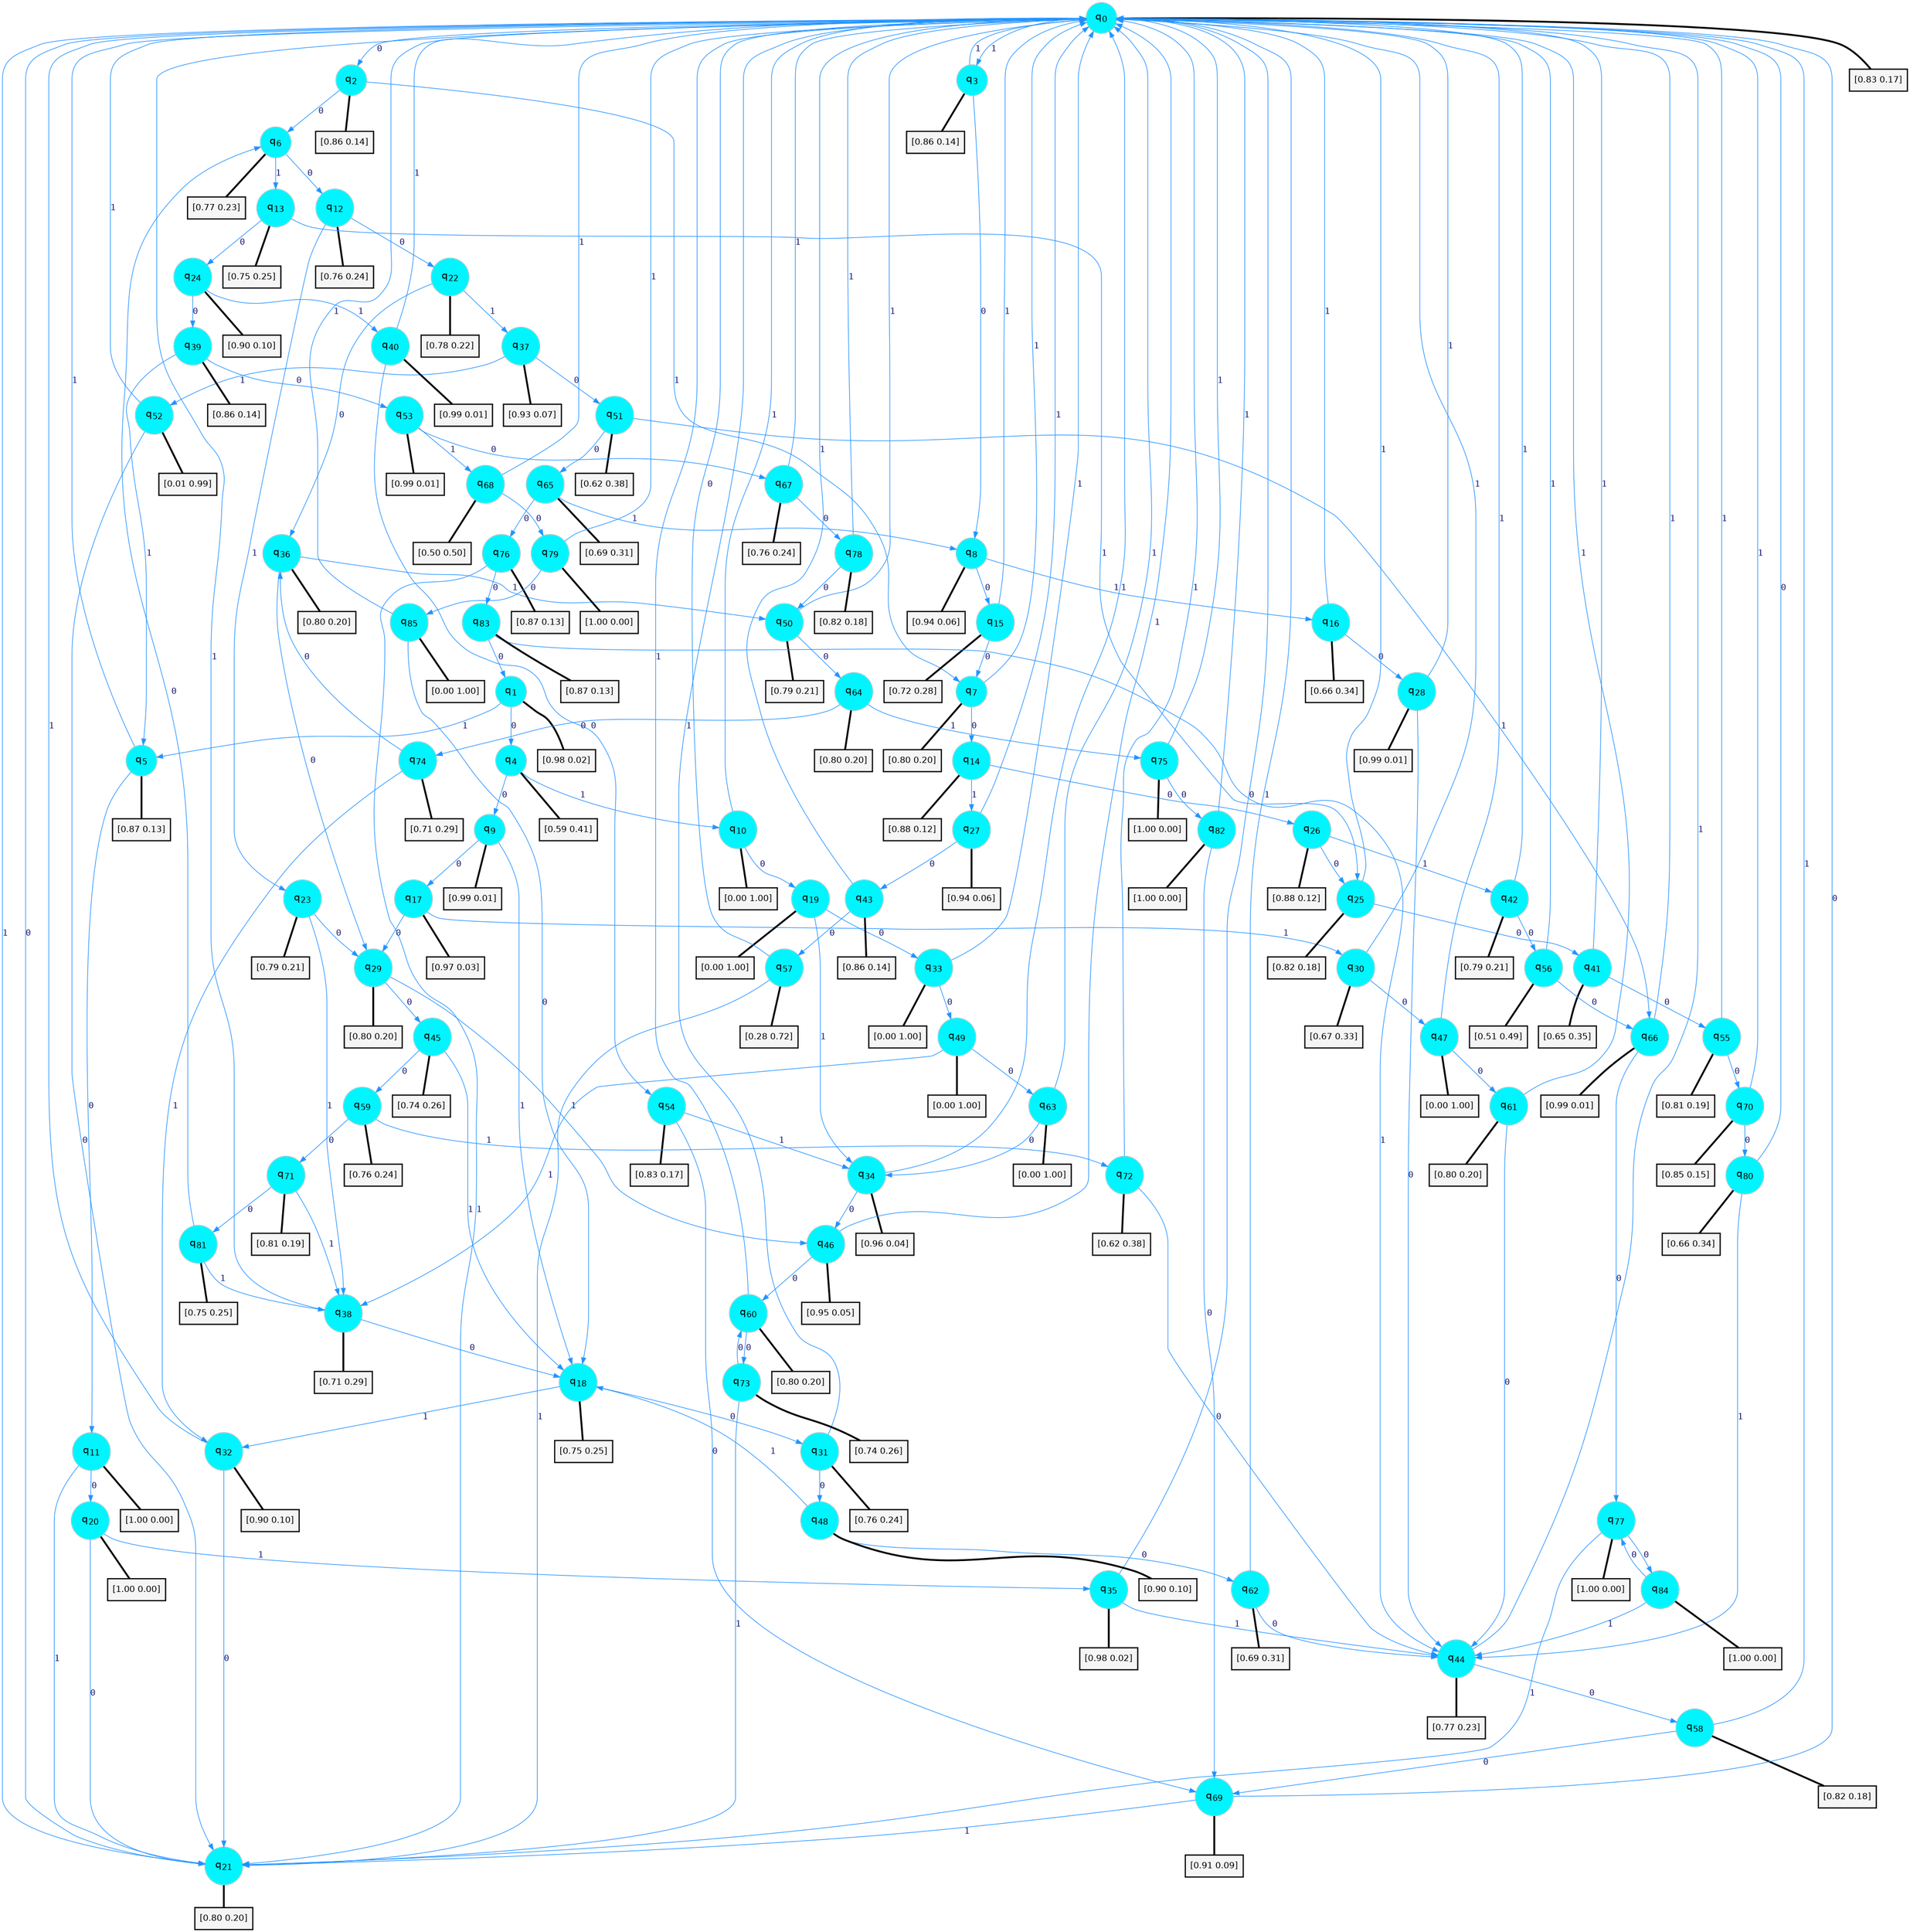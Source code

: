digraph G {
graph [
bgcolor=transparent, dpi=300, rankdir=TD, size="40,25"];
node [
color=gray, fillcolor=turquoise1, fontcolor=black, fontname=Helvetica, fontsize=16, fontweight=bold, shape=circle, style=filled];
edge [
arrowsize=1, color=dodgerblue1, fontcolor=midnightblue, fontname=courier, fontweight=bold, penwidth=1, style=solid, weight=20];
0[label=<q<SUB>0</SUB>>];
1[label=<q<SUB>1</SUB>>];
2[label=<q<SUB>2</SUB>>];
3[label=<q<SUB>3</SUB>>];
4[label=<q<SUB>4</SUB>>];
5[label=<q<SUB>5</SUB>>];
6[label=<q<SUB>6</SUB>>];
7[label=<q<SUB>7</SUB>>];
8[label=<q<SUB>8</SUB>>];
9[label=<q<SUB>9</SUB>>];
10[label=<q<SUB>10</SUB>>];
11[label=<q<SUB>11</SUB>>];
12[label=<q<SUB>12</SUB>>];
13[label=<q<SUB>13</SUB>>];
14[label=<q<SUB>14</SUB>>];
15[label=<q<SUB>15</SUB>>];
16[label=<q<SUB>16</SUB>>];
17[label=<q<SUB>17</SUB>>];
18[label=<q<SUB>18</SUB>>];
19[label=<q<SUB>19</SUB>>];
20[label=<q<SUB>20</SUB>>];
21[label=<q<SUB>21</SUB>>];
22[label=<q<SUB>22</SUB>>];
23[label=<q<SUB>23</SUB>>];
24[label=<q<SUB>24</SUB>>];
25[label=<q<SUB>25</SUB>>];
26[label=<q<SUB>26</SUB>>];
27[label=<q<SUB>27</SUB>>];
28[label=<q<SUB>28</SUB>>];
29[label=<q<SUB>29</SUB>>];
30[label=<q<SUB>30</SUB>>];
31[label=<q<SUB>31</SUB>>];
32[label=<q<SUB>32</SUB>>];
33[label=<q<SUB>33</SUB>>];
34[label=<q<SUB>34</SUB>>];
35[label=<q<SUB>35</SUB>>];
36[label=<q<SUB>36</SUB>>];
37[label=<q<SUB>37</SUB>>];
38[label=<q<SUB>38</SUB>>];
39[label=<q<SUB>39</SUB>>];
40[label=<q<SUB>40</SUB>>];
41[label=<q<SUB>41</SUB>>];
42[label=<q<SUB>42</SUB>>];
43[label=<q<SUB>43</SUB>>];
44[label=<q<SUB>44</SUB>>];
45[label=<q<SUB>45</SUB>>];
46[label=<q<SUB>46</SUB>>];
47[label=<q<SUB>47</SUB>>];
48[label=<q<SUB>48</SUB>>];
49[label=<q<SUB>49</SUB>>];
50[label=<q<SUB>50</SUB>>];
51[label=<q<SUB>51</SUB>>];
52[label=<q<SUB>52</SUB>>];
53[label=<q<SUB>53</SUB>>];
54[label=<q<SUB>54</SUB>>];
55[label=<q<SUB>55</SUB>>];
56[label=<q<SUB>56</SUB>>];
57[label=<q<SUB>57</SUB>>];
58[label=<q<SUB>58</SUB>>];
59[label=<q<SUB>59</SUB>>];
60[label=<q<SUB>60</SUB>>];
61[label=<q<SUB>61</SUB>>];
62[label=<q<SUB>62</SUB>>];
63[label=<q<SUB>63</SUB>>];
64[label=<q<SUB>64</SUB>>];
65[label=<q<SUB>65</SUB>>];
66[label=<q<SUB>66</SUB>>];
67[label=<q<SUB>67</SUB>>];
68[label=<q<SUB>68</SUB>>];
69[label=<q<SUB>69</SUB>>];
70[label=<q<SUB>70</SUB>>];
71[label=<q<SUB>71</SUB>>];
72[label=<q<SUB>72</SUB>>];
73[label=<q<SUB>73</SUB>>];
74[label=<q<SUB>74</SUB>>];
75[label=<q<SUB>75</SUB>>];
76[label=<q<SUB>76</SUB>>];
77[label=<q<SUB>77</SUB>>];
78[label=<q<SUB>78</SUB>>];
79[label=<q<SUB>79</SUB>>];
80[label=<q<SUB>80</SUB>>];
81[label=<q<SUB>81</SUB>>];
82[label=<q<SUB>82</SUB>>];
83[label=<q<SUB>83</SUB>>];
84[label=<q<SUB>84</SUB>>];
85[label=<q<SUB>85</SUB>>];
86[label="[0.83 0.17]", shape=box,fontcolor=black, fontname=Helvetica, fontsize=14, penwidth=2, fillcolor=whitesmoke,color=black];
87[label="[0.98 0.02]", shape=box,fontcolor=black, fontname=Helvetica, fontsize=14, penwidth=2, fillcolor=whitesmoke,color=black];
88[label="[0.86 0.14]", shape=box,fontcolor=black, fontname=Helvetica, fontsize=14, penwidth=2, fillcolor=whitesmoke,color=black];
89[label="[0.86 0.14]", shape=box,fontcolor=black, fontname=Helvetica, fontsize=14, penwidth=2, fillcolor=whitesmoke,color=black];
90[label="[0.59 0.41]", shape=box,fontcolor=black, fontname=Helvetica, fontsize=14, penwidth=2, fillcolor=whitesmoke,color=black];
91[label="[0.87 0.13]", shape=box,fontcolor=black, fontname=Helvetica, fontsize=14, penwidth=2, fillcolor=whitesmoke,color=black];
92[label="[0.77 0.23]", shape=box,fontcolor=black, fontname=Helvetica, fontsize=14, penwidth=2, fillcolor=whitesmoke,color=black];
93[label="[0.80 0.20]", shape=box,fontcolor=black, fontname=Helvetica, fontsize=14, penwidth=2, fillcolor=whitesmoke,color=black];
94[label="[0.94 0.06]", shape=box,fontcolor=black, fontname=Helvetica, fontsize=14, penwidth=2, fillcolor=whitesmoke,color=black];
95[label="[0.99 0.01]", shape=box,fontcolor=black, fontname=Helvetica, fontsize=14, penwidth=2, fillcolor=whitesmoke,color=black];
96[label="[0.00 1.00]", shape=box,fontcolor=black, fontname=Helvetica, fontsize=14, penwidth=2, fillcolor=whitesmoke,color=black];
97[label="[1.00 0.00]", shape=box,fontcolor=black, fontname=Helvetica, fontsize=14, penwidth=2, fillcolor=whitesmoke,color=black];
98[label="[0.76 0.24]", shape=box,fontcolor=black, fontname=Helvetica, fontsize=14, penwidth=2, fillcolor=whitesmoke,color=black];
99[label="[0.75 0.25]", shape=box,fontcolor=black, fontname=Helvetica, fontsize=14, penwidth=2, fillcolor=whitesmoke,color=black];
100[label="[0.88 0.12]", shape=box,fontcolor=black, fontname=Helvetica, fontsize=14, penwidth=2, fillcolor=whitesmoke,color=black];
101[label="[0.72 0.28]", shape=box,fontcolor=black, fontname=Helvetica, fontsize=14, penwidth=2, fillcolor=whitesmoke,color=black];
102[label="[0.66 0.34]", shape=box,fontcolor=black, fontname=Helvetica, fontsize=14, penwidth=2, fillcolor=whitesmoke,color=black];
103[label="[0.97 0.03]", shape=box,fontcolor=black, fontname=Helvetica, fontsize=14, penwidth=2, fillcolor=whitesmoke,color=black];
104[label="[0.75 0.25]", shape=box,fontcolor=black, fontname=Helvetica, fontsize=14, penwidth=2, fillcolor=whitesmoke,color=black];
105[label="[0.00 1.00]", shape=box,fontcolor=black, fontname=Helvetica, fontsize=14, penwidth=2, fillcolor=whitesmoke,color=black];
106[label="[1.00 0.00]", shape=box,fontcolor=black, fontname=Helvetica, fontsize=14, penwidth=2, fillcolor=whitesmoke,color=black];
107[label="[0.80 0.20]", shape=box,fontcolor=black, fontname=Helvetica, fontsize=14, penwidth=2, fillcolor=whitesmoke,color=black];
108[label="[0.78 0.22]", shape=box,fontcolor=black, fontname=Helvetica, fontsize=14, penwidth=2, fillcolor=whitesmoke,color=black];
109[label="[0.79 0.21]", shape=box,fontcolor=black, fontname=Helvetica, fontsize=14, penwidth=2, fillcolor=whitesmoke,color=black];
110[label="[0.90 0.10]", shape=box,fontcolor=black, fontname=Helvetica, fontsize=14, penwidth=2, fillcolor=whitesmoke,color=black];
111[label="[0.82 0.18]", shape=box,fontcolor=black, fontname=Helvetica, fontsize=14, penwidth=2, fillcolor=whitesmoke,color=black];
112[label="[0.88 0.12]", shape=box,fontcolor=black, fontname=Helvetica, fontsize=14, penwidth=2, fillcolor=whitesmoke,color=black];
113[label="[0.94 0.06]", shape=box,fontcolor=black, fontname=Helvetica, fontsize=14, penwidth=2, fillcolor=whitesmoke,color=black];
114[label="[0.99 0.01]", shape=box,fontcolor=black, fontname=Helvetica, fontsize=14, penwidth=2, fillcolor=whitesmoke,color=black];
115[label="[0.80 0.20]", shape=box,fontcolor=black, fontname=Helvetica, fontsize=14, penwidth=2, fillcolor=whitesmoke,color=black];
116[label="[0.67 0.33]", shape=box,fontcolor=black, fontname=Helvetica, fontsize=14, penwidth=2, fillcolor=whitesmoke,color=black];
117[label="[0.76 0.24]", shape=box,fontcolor=black, fontname=Helvetica, fontsize=14, penwidth=2, fillcolor=whitesmoke,color=black];
118[label="[0.90 0.10]", shape=box,fontcolor=black, fontname=Helvetica, fontsize=14, penwidth=2, fillcolor=whitesmoke,color=black];
119[label="[0.00 1.00]", shape=box,fontcolor=black, fontname=Helvetica, fontsize=14, penwidth=2, fillcolor=whitesmoke,color=black];
120[label="[0.96 0.04]", shape=box,fontcolor=black, fontname=Helvetica, fontsize=14, penwidth=2, fillcolor=whitesmoke,color=black];
121[label="[0.98 0.02]", shape=box,fontcolor=black, fontname=Helvetica, fontsize=14, penwidth=2, fillcolor=whitesmoke,color=black];
122[label="[0.80 0.20]", shape=box,fontcolor=black, fontname=Helvetica, fontsize=14, penwidth=2, fillcolor=whitesmoke,color=black];
123[label="[0.93 0.07]", shape=box,fontcolor=black, fontname=Helvetica, fontsize=14, penwidth=2, fillcolor=whitesmoke,color=black];
124[label="[0.71 0.29]", shape=box,fontcolor=black, fontname=Helvetica, fontsize=14, penwidth=2, fillcolor=whitesmoke,color=black];
125[label="[0.86 0.14]", shape=box,fontcolor=black, fontname=Helvetica, fontsize=14, penwidth=2, fillcolor=whitesmoke,color=black];
126[label="[0.99 0.01]", shape=box,fontcolor=black, fontname=Helvetica, fontsize=14, penwidth=2, fillcolor=whitesmoke,color=black];
127[label="[0.65 0.35]", shape=box,fontcolor=black, fontname=Helvetica, fontsize=14, penwidth=2, fillcolor=whitesmoke,color=black];
128[label="[0.79 0.21]", shape=box,fontcolor=black, fontname=Helvetica, fontsize=14, penwidth=2, fillcolor=whitesmoke,color=black];
129[label="[0.86 0.14]", shape=box,fontcolor=black, fontname=Helvetica, fontsize=14, penwidth=2, fillcolor=whitesmoke,color=black];
130[label="[0.77 0.23]", shape=box,fontcolor=black, fontname=Helvetica, fontsize=14, penwidth=2, fillcolor=whitesmoke,color=black];
131[label="[0.74 0.26]", shape=box,fontcolor=black, fontname=Helvetica, fontsize=14, penwidth=2, fillcolor=whitesmoke,color=black];
132[label="[0.95 0.05]", shape=box,fontcolor=black, fontname=Helvetica, fontsize=14, penwidth=2, fillcolor=whitesmoke,color=black];
133[label="[0.00 1.00]", shape=box,fontcolor=black, fontname=Helvetica, fontsize=14, penwidth=2, fillcolor=whitesmoke,color=black];
134[label="[0.90 0.10]", shape=box,fontcolor=black, fontname=Helvetica, fontsize=14, penwidth=2, fillcolor=whitesmoke,color=black];
135[label="[0.00 1.00]", shape=box,fontcolor=black, fontname=Helvetica, fontsize=14, penwidth=2, fillcolor=whitesmoke,color=black];
136[label="[0.79 0.21]", shape=box,fontcolor=black, fontname=Helvetica, fontsize=14, penwidth=2, fillcolor=whitesmoke,color=black];
137[label="[0.62 0.38]", shape=box,fontcolor=black, fontname=Helvetica, fontsize=14, penwidth=2, fillcolor=whitesmoke,color=black];
138[label="[0.01 0.99]", shape=box,fontcolor=black, fontname=Helvetica, fontsize=14, penwidth=2, fillcolor=whitesmoke,color=black];
139[label="[0.99 0.01]", shape=box,fontcolor=black, fontname=Helvetica, fontsize=14, penwidth=2, fillcolor=whitesmoke,color=black];
140[label="[0.83 0.17]", shape=box,fontcolor=black, fontname=Helvetica, fontsize=14, penwidth=2, fillcolor=whitesmoke,color=black];
141[label="[0.81 0.19]", shape=box,fontcolor=black, fontname=Helvetica, fontsize=14, penwidth=2, fillcolor=whitesmoke,color=black];
142[label="[0.51 0.49]", shape=box,fontcolor=black, fontname=Helvetica, fontsize=14, penwidth=2, fillcolor=whitesmoke,color=black];
143[label="[0.28 0.72]", shape=box,fontcolor=black, fontname=Helvetica, fontsize=14, penwidth=2, fillcolor=whitesmoke,color=black];
144[label="[0.82 0.18]", shape=box,fontcolor=black, fontname=Helvetica, fontsize=14, penwidth=2, fillcolor=whitesmoke,color=black];
145[label="[0.76 0.24]", shape=box,fontcolor=black, fontname=Helvetica, fontsize=14, penwidth=2, fillcolor=whitesmoke,color=black];
146[label="[0.80 0.20]", shape=box,fontcolor=black, fontname=Helvetica, fontsize=14, penwidth=2, fillcolor=whitesmoke,color=black];
147[label="[0.80 0.20]", shape=box,fontcolor=black, fontname=Helvetica, fontsize=14, penwidth=2, fillcolor=whitesmoke,color=black];
148[label="[0.69 0.31]", shape=box,fontcolor=black, fontname=Helvetica, fontsize=14, penwidth=2, fillcolor=whitesmoke,color=black];
149[label="[0.00 1.00]", shape=box,fontcolor=black, fontname=Helvetica, fontsize=14, penwidth=2, fillcolor=whitesmoke,color=black];
150[label="[0.80 0.20]", shape=box,fontcolor=black, fontname=Helvetica, fontsize=14, penwidth=2, fillcolor=whitesmoke,color=black];
151[label="[0.69 0.31]", shape=box,fontcolor=black, fontname=Helvetica, fontsize=14, penwidth=2, fillcolor=whitesmoke,color=black];
152[label="[0.99 0.01]", shape=box,fontcolor=black, fontname=Helvetica, fontsize=14, penwidth=2, fillcolor=whitesmoke,color=black];
153[label="[0.76 0.24]", shape=box,fontcolor=black, fontname=Helvetica, fontsize=14, penwidth=2, fillcolor=whitesmoke,color=black];
154[label="[0.50 0.50]", shape=box,fontcolor=black, fontname=Helvetica, fontsize=14, penwidth=2, fillcolor=whitesmoke,color=black];
155[label="[0.91 0.09]", shape=box,fontcolor=black, fontname=Helvetica, fontsize=14, penwidth=2, fillcolor=whitesmoke,color=black];
156[label="[0.85 0.15]", shape=box,fontcolor=black, fontname=Helvetica, fontsize=14, penwidth=2, fillcolor=whitesmoke,color=black];
157[label="[0.81 0.19]", shape=box,fontcolor=black, fontname=Helvetica, fontsize=14, penwidth=2, fillcolor=whitesmoke,color=black];
158[label="[0.62 0.38]", shape=box,fontcolor=black, fontname=Helvetica, fontsize=14, penwidth=2, fillcolor=whitesmoke,color=black];
159[label="[0.74 0.26]", shape=box,fontcolor=black, fontname=Helvetica, fontsize=14, penwidth=2, fillcolor=whitesmoke,color=black];
160[label="[0.71 0.29]", shape=box,fontcolor=black, fontname=Helvetica, fontsize=14, penwidth=2, fillcolor=whitesmoke,color=black];
161[label="[1.00 0.00]", shape=box,fontcolor=black, fontname=Helvetica, fontsize=14, penwidth=2, fillcolor=whitesmoke,color=black];
162[label="[0.87 0.13]", shape=box,fontcolor=black, fontname=Helvetica, fontsize=14, penwidth=2, fillcolor=whitesmoke,color=black];
163[label="[1.00 0.00]", shape=box,fontcolor=black, fontname=Helvetica, fontsize=14, penwidth=2, fillcolor=whitesmoke,color=black];
164[label="[0.82 0.18]", shape=box,fontcolor=black, fontname=Helvetica, fontsize=14, penwidth=2, fillcolor=whitesmoke,color=black];
165[label="[1.00 0.00]", shape=box,fontcolor=black, fontname=Helvetica, fontsize=14, penwidth=2, fillcolor=whitesmoke,color=black];
166[label="[0.66 0.34]", shape=box,fontcolor=black, fontname=Helvetica, fontsize=14, penwidth=2, fillcolor=whitesmoke,color=black];
167[label="[0.75 0.25]", shape=box,fontcolor=black, fontname=Helvetica, fontsize=14, penwidth=2, fillcolor=whitesmoke,color=black];
168[label="[1.00 0.00]", shape=box,fontcolor=black, fontname=Helvetica, fontsize=14, penwidth=2, fillcolor=whitesmoke,color=black];
169[label="[0.87 0.13]", shape=box,fontcolor=black, fontname=Helvetica, fontsize=14, penwidth=2, fillcolor=whitesmoke,color=black];
170[label="[1.00 0.00]", shape=box,fontcolor=black, fontname=Helvetica, fontsize=14, penwidth=2, fillcolor=whitesmoke,color=black];
171[label="[0.00 1.00]", shape=box,fontcolor=black, fontname=Helvetica, fontsize=14, penwidth=2, fillcolor=whitesmoke,color=black];
0->2 [label=0];
0->3 [label=1];
0->86 [arrowhead=none, penwidth=3,color=black];
1->4 [label=0];
1->5 [label=1];
1->87 [arrowhead=none, penwidth=3,color=black];
2->6 [label=0];
2->7 [label=1];
2->88 [arrowhead=none, penwidth=3,color=black];
3->8 [label=0];
3->0 [label=1];
3->89 [arrowhead=none, penwidth=3,color=black];
4->9 [label=0];
4->10 [label=1];
4->90 [arrowhead=none, penwidth=3,color=black];
5->11 [label=0];
5->0 [label=1];
5->91 [arrowhead=none, penwidth=3,color=black];
6->12 [label=0];
6->13 [label=1];
6->92 [arrowhead=none, penwidth=3,color=black];
7->14 [label=0];
7->0 [label=1];
7->93 [arrowhead=none, penwidth=3,color=black];
8->15 [label=0];
8->16 [label=1];
8->94 [arrowhead=none, penwidth=3,color=black];
9->17 [label=0];
9->18 [label=1];
9->95 [arrowhead=none, penwidth=3,color=black];
10->19 [label=0];
10->0 [label=1];
10->96 [arrowhead=none, penwidth=3,color=black];
11->20 [label=0];
11->21 [label=1];
11->97 [arrowhead=none, penwidth=3,color=black];
12->22 [label=0];
12->23 [label=1];
12->98 [arrowhead=none, penwidth=3,color=black];
13->24 [label=0];
13->25 [label=1];
13->99 [arrowhead=none, penwidth=3,color=black];
14->26 [label=0];
14->27 [label=1];
14->100 [arrowhead=none, penwidth=3,color=black];
15->7 [label=0];
15->0 [label=1];
15->101 [arrowhead=none, penwidth=3,color=black];
16->28 [label=0];
16->0 [label=1];
16->102 [arrowhead=none, penwidth=3,color=black];
17->29 [label=0];
17->30 [label=1];
17->103 [arrowhead=none, penwidth=3,color=black];
18->31 [label=0];
18->32 [label=1];
18->104 [arrowhead=none, penwidth=3,color=black];
19->33 [label=0];
19->34 [label=1];
19->105 [arrowhead=none, penwidth=3,color=black];
20->21 [label=0];
20->35 [label=1];
20->106 [arrowhead=none, penwidth=3,color=black];
21->0 [label=0];
21->0 [label=1];
21->107 [arrowhead=none, penwidth=3,color=black];
22->36 [label=0];
22->37 [label=1];
22->108 [arrowhead=none, penwidth=3,color=black];
23->29 [label=0];
23->38 [label=1];
23->109 [arrowhead=none, penwidth=3,color=black];
24->39 [label=0];
24->40 [label=1];
24->110 [arrowhead=none, penwidth=3,color=black];
25->41 [label=0];
25->0 [label=1];
25->111 [arrowhead=none, penwidth=3,color=black];
26->25 [label=0];
26->42 [label=1];
26->112 [arrowhead=none, penwidth=3,color=black];
27->43 [label=0];
27->0 [label=1];
27->113 [arrowhead=none, penwidth=3,color=black];
28->44 [label=0];
28->0 [label=1];
28->114 [arrowhead=none, penwidth=3,color=black];
29->45 [label=0];
29->46 [label=1];
29->115 [arrowhead=none, penwidth=3,color=black];
30->47 [label=0];
30->0 [label=1];
30->116 [arrowhead=none, penwidth=3,color=black];
31->48 [label=0];
31->0 [label=1];
31->117 [arrowhead=none, penwidth=3,color=black];
32->21 [label=0];
32->0 [label=1];
32->118 [arrowhead=none, penwidth=3,color=black];
33->49 [label=0];
33->0 [label=1];
33->119 [arrowhead=none, penwidth=3,color=black];
34->46 [label=0];
34->0 [label=1];
34->120 [arrowhead=none, penwidth=3,color=black];
35->0 [label=0];
35->44 [label=1];
35->121 [arrowhead=none, penwidth=3,color=black];
36->29 [label=0];
36->50 [label=1];
36->122 [arrowhead=none, penwidth=3,color=black];
37->51 [label=0];
37->52 [label=1];
37->123 [arrowhead=none, penwidth=3,color=black];
38->18 [label=0];
38->0 [label=1];
38->124 [arrowhead=none, penwidth=3,color=black];
39->53 [label=0];
39->5 [label=1];
39->125 [arrowhead=none, penwidth=3,color=black];
40->54 [label=0];
40->0 [label=1];
40->126 [arrowhead=none, penwidth=3,color=black];
41->55 [label=0];
41->0 [label=1];
41->127 [arrowhead=none, penwidth=3,color=black];
42->56 [label=0];
42->0 [label=1];
42->128 [arrowhead=none, penwidth=3,color=black];
43->57 [label=0];
43->0 [label=1];
43->129 [arrowhead=none, penwidth=3,color=black];
44->58 [label=0];
44->0 [label=1];
44->130 [arrowhead=none, penwidth=3,color=black];
45->59 [label=0];
45->18 [label=1];
45->131 [arrowhead=none, penwidth=3,color=black];
46->60 [label=0];
46->0 [label=1];
46->132 [arrowhead=none, penwidth=3,color=black];
47->61 [label=0];
47->0 [label=1];
47->133 [arrowhead=none, penwidth=3,color=black];
48->62 [label=0];
48->18 [label=1];
48->134 [arrowhead=none, penwidth=3,color=black];
49->63 [label=0];
49->38 [label=1];
49->135 [arrowhead=none, penwidth=3,color=black];
50->64 [label=0];
50->0 [label=1];
50->136 [arrowhead=none, penwidth=3,color=black];
51->65 [label=0];
51->66 [label=1];
51->137 [arrowhead=none, penwidth=3,color=black];
52->21 [label=0];
52->0 [label=1];
52->138 [arrowhead=none, penwidth=3,color=black];
53->67 [label=0];
53->68 [label=1];
53->139 [arrowhead=none, penwidth=3,color=black];
54->69 [label=0];
54->34 [label=1];
54->140 [arrowhead=none, penwidth=3,color=black];
55->70 [label=0];
55->0 [label=1];
55->141 [arrowhead=none, penwidth=3,color=black];
56->66 [label=0];
56->0 [label=1];
56->142 [arrowhead=none, penwidth=3,color=black];
57->0 [label=0];
57->21 [label=1];
57->143 [arrowhead=none, penwidth=3,color=black];
58->69 [label=0];
58->0 [label=1];
58->144 [arrowhead=none, penwidth=3,color=black];
59->71 [label=0];
59->72 [label=1];
59->145 [arrowhead=none, penwidth=3,color=black];
60->73 [label=0];
60->0 [label=1];
60->146 [arrowhead=none, penwidth=3,color=black];
61->44 [label=0];
61->0 [label=1];
61->147 [arrowhead=none, penwidth=3,color=black];
62->44 [label=0];
62->0 [label=1];
62->148 [arrowhead=none, penwidth=3,color=black];
63->34 [label=0];
63->0 [label=1];
63->149 [arrowhead=none, penwidth=3,color=black];
64->74 [label=0];
64->75 [label=1];
64->150 [arrowhead=none, penwidth=3,color=black];
65->76 [label=0];
65->8 [label=1];
65->151 [arrowhead=none, penwidth=3,color=black];
66->77 [label=0];
66->0 [label=1];
66->152 [arrowhead=none, penwidth=3,color=black];
67->78 [label=0];
67->0 [label=1];
67->153 [arrowhead=none, penwidth=3,color=black];
68->79 [label=0];
68->0 [label=1];
68->154 [arrowhead=none, penwidth=3,color=black];
69->0 [label=0];
69->21 [label=1];
69->155 [arrowhead=none, penwidth=3,color=black];
70->80 [label=0];
70->0 [label=1];
70->156 [arrowhead=none, penwidth=3,color=black];
71->81 [label=0];
71->38 [label=1];
71->157 [arrowhead=none, penwidth=3,color=black];
72->44 [label=0];
72->0 [label=1];
72->158 [arrowhead=none, penwidth=3,color=black];
73->60 [label=0];
73->21 [label=1];
73->159 [arrowhead=none, penwidth=3,color=black];
74->36 [label=0];
74->32 [label=1];
74->160 [arrowhead=none, penwidth=3,color=black];
75->82 [label=0];
75->0 [label=1];
75->161 [arrowhead=none, penwidth=3,color=black];
76->83 [label=0];
76->21 [label=1];
76->162 [arrowhead=none, penwidth=3,color=black];
77->84 [label=0];
77->21 [label=1];
77->163 [arrowhead=none, penwidth=3,color=black];
78->50 [label=0];
78->0 [label=1];
78->164 [arrowhead=none, penwidth=3,color=black];
79->85 [label=0];
79->0 [label=1];
79->165 [arrowhead=none, penwidth=3,color=black];
80->0 [label=0];
80->44 [label=1];
80->166 [arrowhead=none, penwidth=3,color=black];
81->6 [label=0];
81->38 [label=1];
81->167 [arrowhead=none, penwidth=3,color=black];
82->69 [label=0];
82->0 [label=1];
82->168 [arrowhead=none, penwidth=3,color=black];
83->1 [label=0];
83->44 [label=1];
83->169 [arrowhead=none, penwidth=3,color=black];
84->77 [label=0];
84->44 [label=1];
84->170 [arrowhead=none, penwidth=3,color=black];
85->18 [label=0];
85->0 [label=1];
85->171 [arrowhead=none, penwidth=3,color=black];
}
